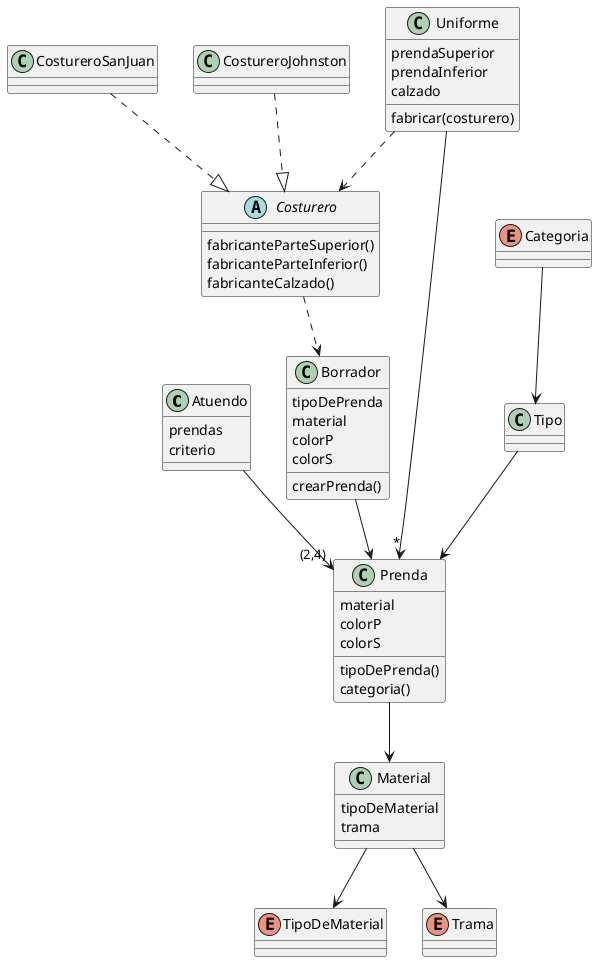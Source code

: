 @startuml
class Atuendo{
prendas
criterio
}

class Prenda{
material
colorP
colorS
tipoDePrenda()
categoria()
}

class Material{
tipoDeMaterial
trama
}

class Borrador{
tipoDePrenda
material
colorP
colorS
crearPrenda()
}

abstract Costurero{
fabricanteParteSuperior()
fabricanteParteInferior()
fabricanteCalzado()
}

class CostureroSanJuan{}
class CostureroJohnston{}
class Uniforme{
prendaSuperior
prendaInferior
calzado
fabricar(costurero)
}

enum Categoria{
}

enum TipoDeMaterial{}
enum Trama{}

class Tipo{
}


Atuendo -->"(2,4)" Prenda 
Tipo --> Prenda
Categoria --> Tipo
Prenda --> Material
Material --> TipoDeMaterial
Material --> Trama
Borrador --> Prenda
Uniforme ..> Costurero
CostureroSanJuan ..|> Costurero
CostureroJohnston..|> Costurero
Costurero ..> Borrador
Uniforme -->"*" Prenda
 
@enduml
